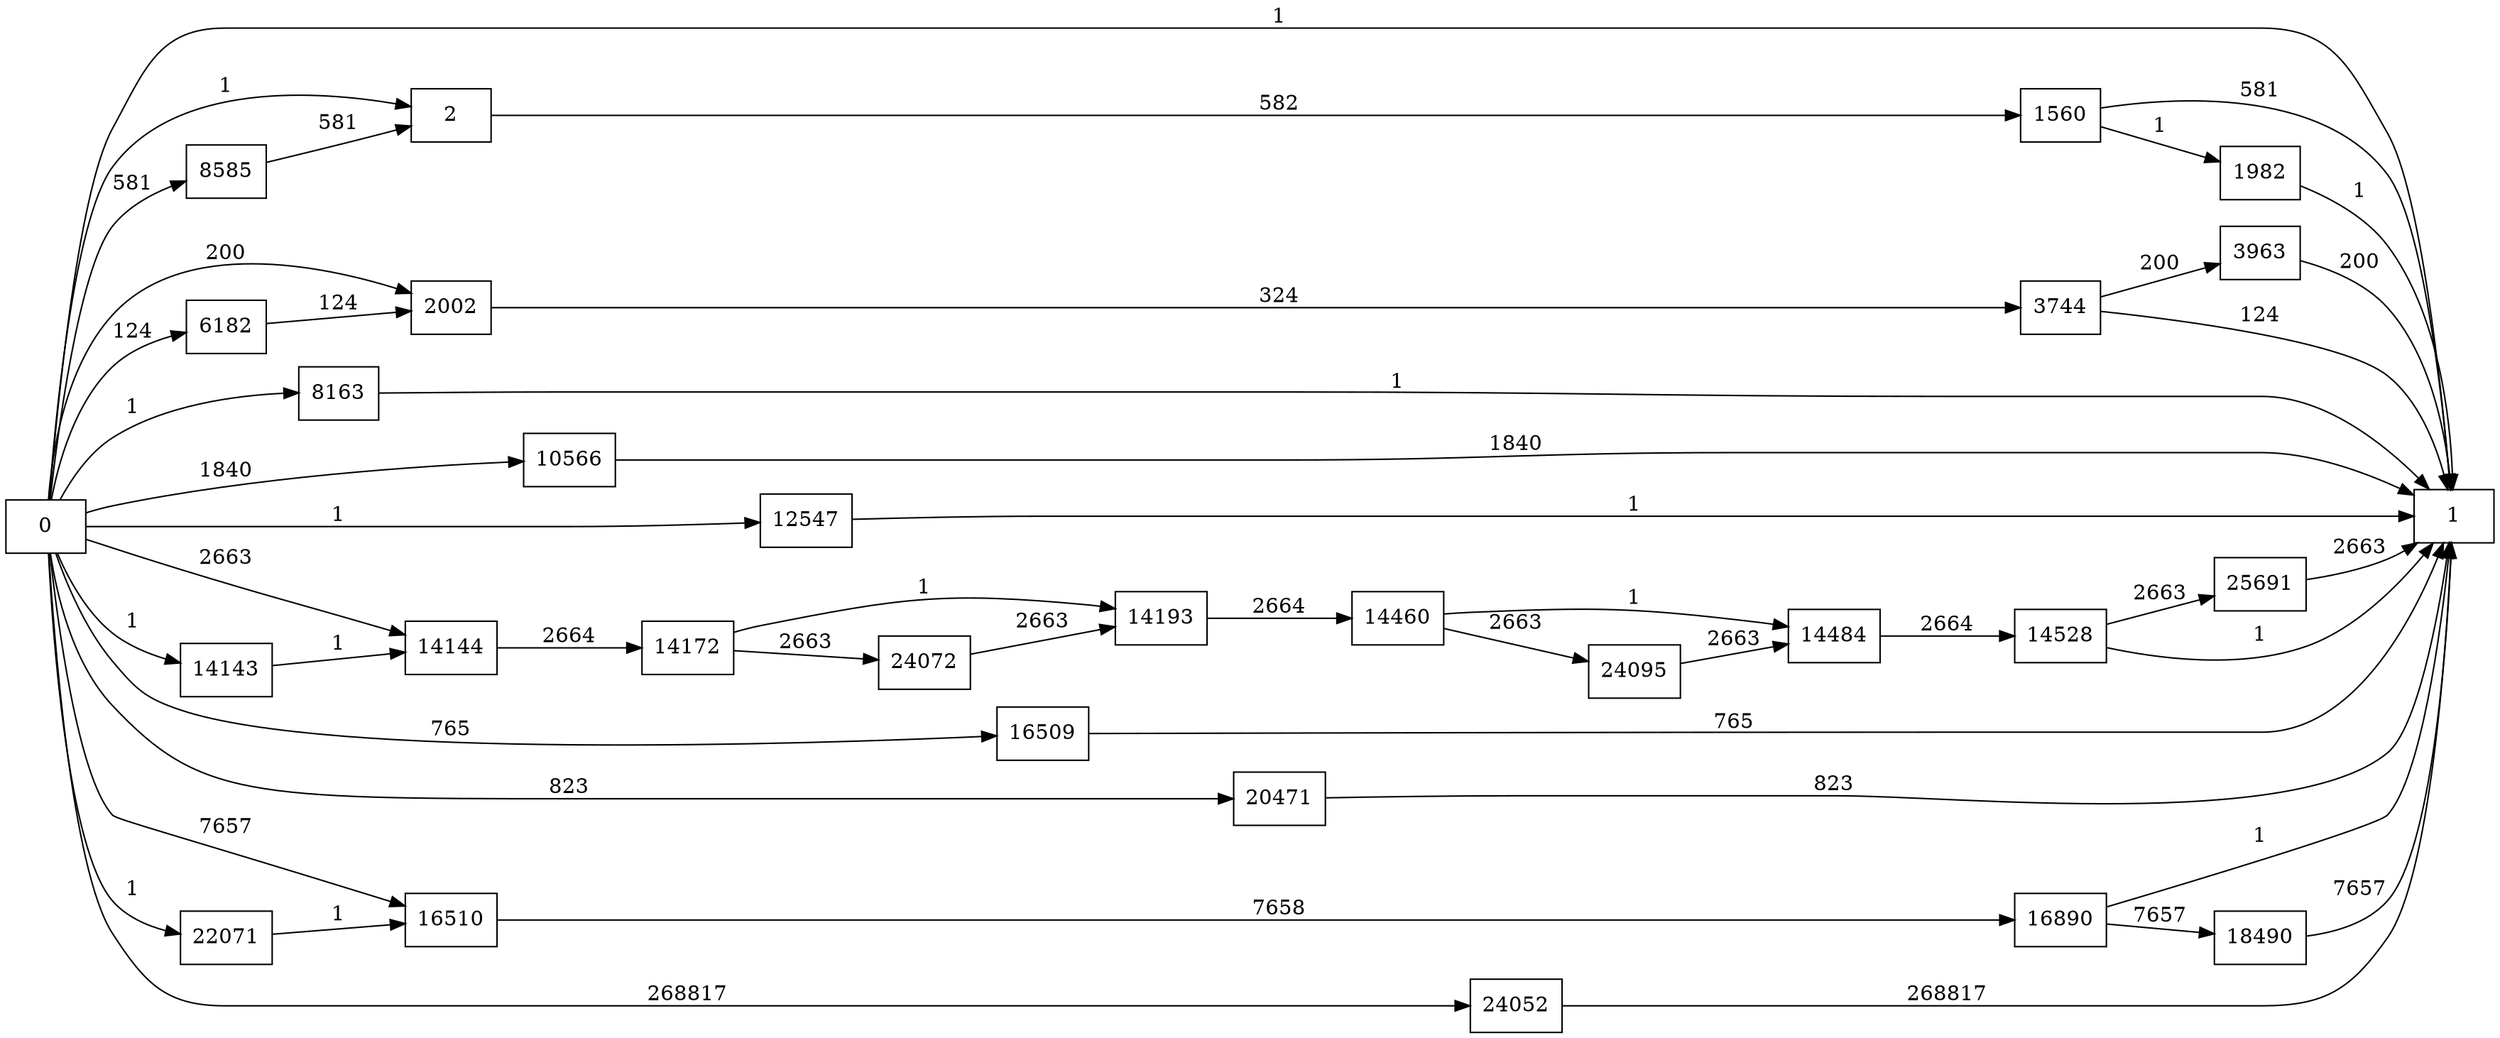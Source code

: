 digraph {
	graph [rankdir=LR]
	node [shape=rectangle]
	2 -> 1560 [label=582]
	1560 -> 1 [label=581]
	1560 -> 1982 [label=1]
	1982 -> 1 [label=1]
	2002 -> 3744 [label=324]
	3744 -> 1 [label=124]
	3744 -> 3963 [label=200]
	3963 -> 1 [label=200]
	6182 -> 2002 [label=124]
	8163 -> 1 [label=1]
	8585 -> 2 [label=581]
	10566 -> 1 [label=1840]
	12547 -> 1 [label=1]
	14143 -> 14144 [label=1]
	14144 -> 14172 [label=2664]
	14172 -> 14193 [label=1]
	14172 -> 24072 [label=2663]
	14193 -> 14460 [label=2664]
	14460 -> 14484 [label=1]
	14460 -> 24095 [label=2663]
	14484 -> 14528 [label=2664]
	14528 -> 1 [label=1]
	14528 -> 25691 [label=2663]
	16509 -> 1 [label=765]
	16510 -> 16890 [label=7658]
	16890 -> 1 [label=1]
	16890 -> 18490 [label=7657]
	18490 -> 1 [label=7657]
	20471 -> 1 [label=823]
	22071 -> 16510 [label=1]
	24052 -> 1 [label=268817]
	24072 -> 14193 [label=2663]
	24095 -> 14484 [label=2663]
	25691 -> 1 [label=2663]
	0 -> 2 [label=1]
	0 -> 16510 [label=7657]
	0 -> 14144 [label=2663]
	0 -> 2002 [label=200]
	0 -> 1 [label=1]
	0 -> 6182 [label=124]
	0 -> 8163 [label=1]
	0 -> 8585 [label=581]
	0 -> 10566 [label=1840]
	0 -> 12547 [label=1]
	0 -> 14143 [label=1]
	0 -> 16509 [label=765]
	0 -> 20471 [label=823]
	0 -> 22071 [label=1]
	0 -> 24052 [label=268817]
}
